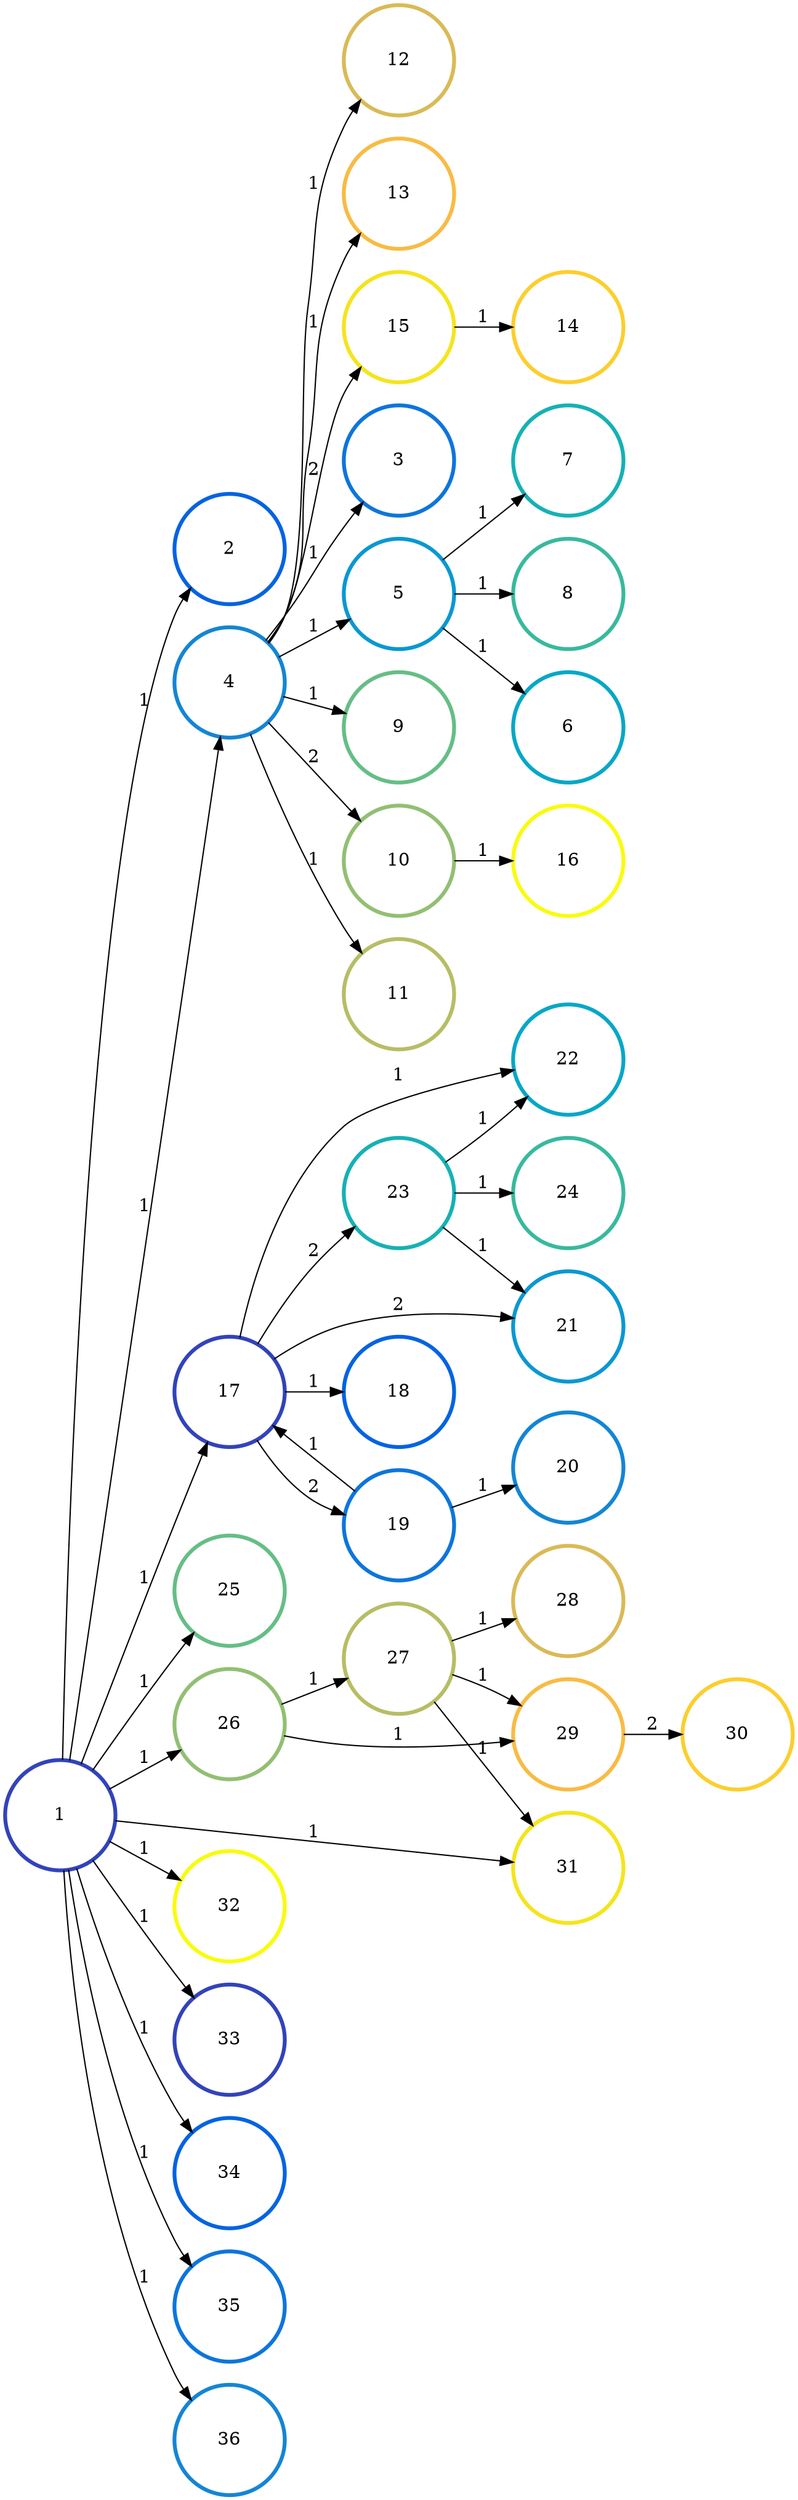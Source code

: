 digraph N {
	overlap="false"
	rankdir="LR"
	0 [label="1",width=1.2,height=1.2,style="",penwidth=3,color="#3243BA"]
	1 [label="2",width=1.2,height=1.2,style="",penwidth=3,color="#0363E1"]
	2 [label="3",width=1.2,height=1.2,style="",penwidth=3,color="#0D75DC"]
	3 [label="4",width=1.2,height=1.2,style="",penwidth=3,color="#1485D4"]
	4 [label="5",width=1.2,height=1.2,style="",penwidth=3,color="#0998D1"]
	5 [label="6",width=1.2,height=1.2,style="",penwidth=3,color="#06A7C6"]
	6 [label="7",width=1.2,height=1.2,style="",penwidth=3,color="#15B1B4"]
	7 [label="8",width=1.2,height=1.2,style="",penwidth=3,color="#38B99E"]
	8 [label="9",width=1.2,height=1.2,style="",penwidth=3,color="#65BE86"]
	9 [label="10",width=1.2,height=1.2,style="",penwidth=3,color="#92BF73"]
	10 [label="11",width=1.2,height=1.2,style="",penwidth=3,color="#B7BD64"]
	11 [label="12",width=1.2,height=1.2,style="",penwidth=3,color="#D9BA56"]
	12 [label="13",width=1.2,height=1.2,style="",penwidth=3,color="#F8BB44"]
	13 [label="14",width=1.2,height=1.2,style="",penwidth=3,color="#FCCE2E"]
	14 [label="15",width=1.2,height=1.2,style="",penwidth=3,color="#F5E41D"]
	15 [label="16",width=1.2,height=1.2,style="",penwidth=3,color="#F9FB0E"]
	16 [label="17",width=1.2,height=1.2,style="",penwidth=3,color="#3243BA"]
	17 [label="18",width=1.2,height=1.2,style="",penwidth=3,color="#0363E1"]
	18 [label="19",width=1.2,height=1.2,style="",penwidth=3,color="#0D75DC"]
	19 [label="20",width=1.2,height=1.2,style="",penwidth=3,color="#1485D4"]
	20 [label="21",width=1.2,height=1.2,style="",penwidth=3,color="#0998D1"]
	21 [label="22",width=1.2,height=1.2,style="",penwidth=3,color="#06A7C6"]
	22 [label="23",width=1.2,height=1.2,style="",penwidth=3,color="#15B1B4"]
	23 [label="24",width=1.2,height=1.2,style="",penwidth=3,color="#38B99E"]
	24 [label="25",width=1.2,height=1.2,style="",penwidth=3,color="#65BE86"]
	25 [label="26",width=1.2,height=1.2,style="",penwidth=3,color="#92BF73"]
	26 [label="27",width=1.2,height=1.2,style="",penwidth=3,color="#B7BD64"]
	27 [label="28",width=1.2,height=1.2,style="",penwidth=3,color="#D9BA56"]
	28 [label="29",width=1.2,height=1.2,style="",penwidth=3,color="#F8BB44"]
	29 [label="30",width=1.2,height=1.2,style="",penwidth=3,color="#FCCE2E"]
	30 [label="31",width=1.2,height=1.2,style="",penwidth=3,color="#F5E41D"]
	31 [label="32",width=1.2,height=1.2,style="",penwidth=3,color="#F9FB0E"]
	32 [label="33",width=1.2,height=1.2,style="",penwidth=3,color="#3243BA"]
	33 [label="34",width=1.2,height=1.2,style="",penwidth=3,color="#0363E1"]
	34 [label="35",width=1.2,height=1.2,style="",penwidth=3,color="#0D75DC"]
	35 [label="36",width=1.2,height=1.2,style="",penwidth=3,color="#1485D4"]
	0 -> 1 [penwidth=1,color=black,label="1"]
	0 -> 3 [penwidth=1,color=black,label="1"]
	0 -> 16 [penwidth=1,color=black,label="1"]
	0 -> 24 [penwidth=1,color=black,label="1"]
	0 -> 25 [penwidth=1,color=black,label="1"]
	0 -> 30 [penwidth=1,color=black,label="1"]
	0 -> 31 [penwidth=1,color=black,label="1"]
	0 -> 32 [penwidth=1,color=black,label="1"]
	0 -> 33 [penwidth=1,color=black,label="1"]
	0 -> 34 [penwidth=1,color=black,label="1"]
	0 -> 35 [penwidth=1,color=black,label="1"]
	3 -> 2 [penwidth=1,color=black,label="1"]
	3 -> 4 [penwidth=1,color=black,label="1"]
	3 -> 8 [penwidth=1,color=black,label="1"]
	3 -> 9 [penwidth=1,color=black,label="2"]
	3 -> 10 [penwidth=1,color=black,label="1"]
	3 -> 11 [penwidth=1,color=black,label="1"]
	3 -> 12 [penwidth=1,color=black,label="1"]
	3 -> 14 [penwidth=1,color=black,label="2"]
	4 -> 5 [penwidth=1,color=black,label="1"]
	4 -> 6 [penwidth=1,color=black,label="1"]
	4 -> 7 [penwidth=1,color=black,label="1"]
	9 -> 15 [penwidth=1,color=black,label="1"]
	14 -> 13 [penwidth=1,color=black,label="1"]
	16 -> 17 [penwidth=1,color=black,label="1"]
	16 -> 18 [penwidth=1,color=black,label="2"]
	16 -> 20 [penwidth=1,color=black,label="2"]
	16 -> 21 [penwidth=1,color=black,label="1"]
	16 -> 22 [penwidth=1,color=black,label="2"]
	18 -> 16 [penwidth=1,color=black,label="1"]
	18 -> 19 [penwidth=1,color=black,label="1"]
	22 -> 20 [penwidth=1,color=black,label="1"]
	22 -> 21 [penwidth=1,color=black,label="1"]
	22 -> 23 [penwidth=1,color=black,label="1"]
	25 -> 26 [penwidth=1,color=black,label="1"]
	25 -> 28 [penwidth=1,color=black,label="1"]
	26 -> 27 [penwidth=1,color=black,label="1"]
	26 -> 28 [penwidth=1,color=black,label="1"]
	26 -> 30 [penwidth=1,color=black,label="1"]
	28 -> 29 [penwidth=1,color=black,label="2"]
}
